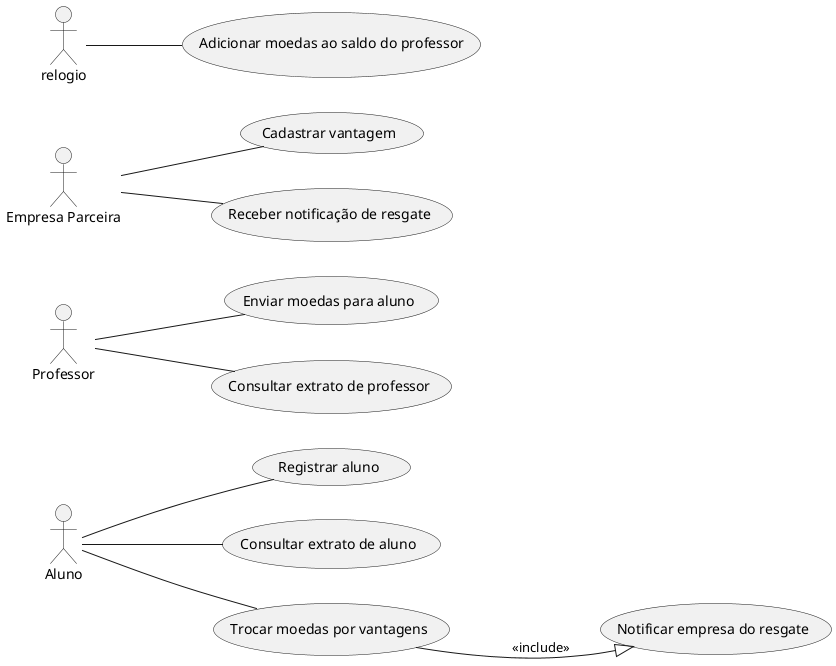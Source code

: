 @startuml
left to right direction

actor "Aluno" as aluno
actor "Professor" as professor
actor "Empresa Parceira" as empresa
actor "relogio" as sistema


usecase "Registrar aluno" as UC1
usecase "Consultar extrato de aluno" as UC3
usecase "Trocar moedas por vantagens" as UC4
usecase "Notificar empresa do resgate" as UC4a

usecase "Enviar moedas para aluno" as UC6
usecase "Consultar extrato de professor" as UC7

usecase "Cadastrar vantagem" as UC9
usecase "Receber notificação de resgate" as UC10

usecase "Adicionar moedas ao saldo do professor" as UC11

aluno -- UC1
aluno -- UC3
aluno -- UC4 
UC4 -[hidden]-> UC4a
UC4 --|> UC4a : <<include>>

professor -- UC6
professor -- UC7

empresa -- UC9
empresa -- UC10

sistema -- UC11

@enduml
